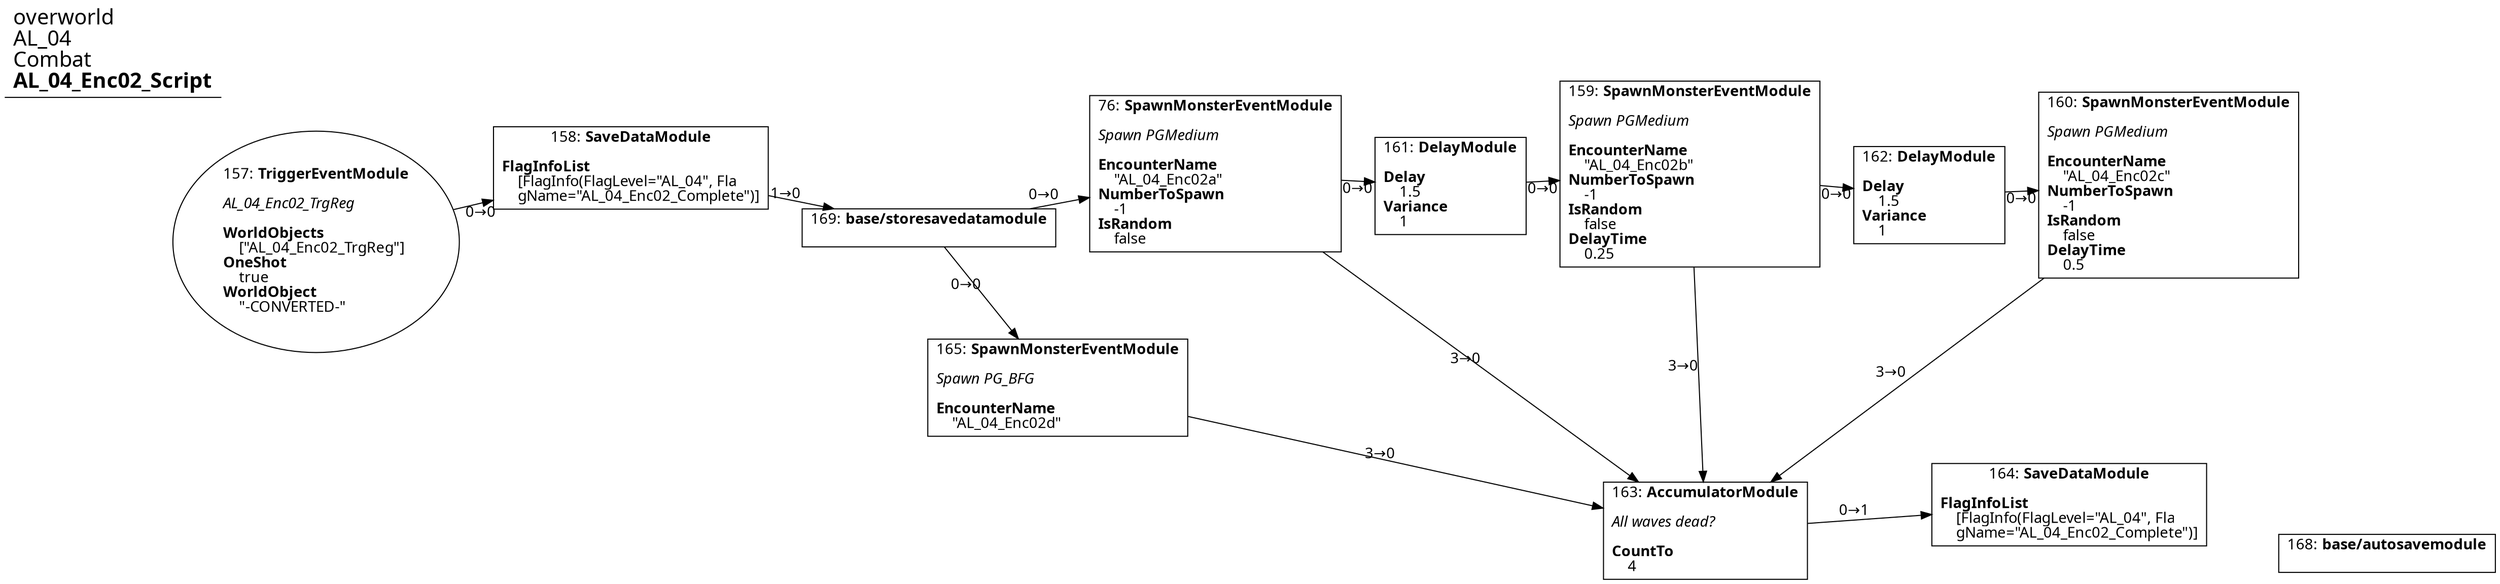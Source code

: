 digraph {
    layout = fdp;
    overlap = prism;
    sep = "+16";
    splines = spline;

    node [ shape = box ];

    graph [ fontname = "Segoe UI" ];
    node [ fontname = "Segoe UI" ];
    edge [ fontname = "Segoe UI" ];

    76 [ label = <76: <b>SpawnMonsterEventModule</b><br/><br/><i>Spawn PGMedium<br align="left"/></i><br align="left"/><b>EncounterName</b><br align="left"/>    &quot;AL_04_Enc02a&quot;<br align="left"/><b>NumberToSpawn</b><br align="left"/>    -1<br align="left"/><b>IsRandom</b><br align="left"/>    false<br align="left"/>> ];
    76 [ pos = "0.326,-0.24200001!" ];
    76 -> 161 [ label = "0→0" ];
    76 -> 163 [ label = "3→0" ];

    157 [ label = <157: <b>TriggerEventModule</b><br/><br/><i>AL_04_Enc02_TrgReg<br align="left"/></i><br align="left"/><b>WorldObjects</b><br align="left"/>    [&quot;AL_04_Enc02_TrgReg&quot;]<br align="left"/><b>OneShot</b><br align="left"/>    true<br align="left"/><b>WorldObject</b><br align="left"/>    &quot;-CONVERTED-&quot;<br align="left"/>> ];
    157 [ shape = oval ]
    157 [ pos = "-0.47800002,-0.21900001!" ];
    157 -> 158 [ label = "0→0" ];

    158 [ label = <158: <b>SaveDataModule</b><br/><br/><b>FlagInfoList</b><br align="left"/>    [FlagInfo(FlagLevel=&quot;AL_04&quot;, Fla<br align="left"/>    gName=&quot;AL_04_Enc02_Complete&quot;)]<br align="left"/>> ];
    158 [ pos = "-0.201,-0.21900001!" ];
    158 -> 169 [ label = "1→0" ];

    159 [ label = <159: <b>SpawnMonsterEventModule</b><br/><br/><i>Spawn PGMedium<br align="left"/></i><br align="left"/><b>EncounterName</b><br align="left"/>    &quot;AL_04_Enc02b&quot;<br align="left"/><b>NumberToSpawn</b><br align="left"/>    -1<br align="left"/><b>IsRandom</b><br align="left"/>    false<br align="left"/><b>DelayTime</b><br align="left"/>    0.25<br align="left"/>> ];
    159 [ pos = "0.85300004,-0.24000001!" ];
    159 -> 162 [ label = "0→0" ];
    159 -> 163 [ label = "3→0" ];

    160 [ label = <160: <b>SpawnMonsterEventModule</b><br/><br/><i>Spawn PGMedium<br align="left"/></i><br align="left"/><b>EncounterName</b><br align="left"/>    &quot;AL_04_Enc02c&quot;<br align="left"/><b>NumberToSpawn</b><br align="left"/>    -1<br align="left"/><b>IsRandom</b><br align="left"/>    false<br align="left"/><b>DelayTime</b><br align="left"/>    0.5<br align="left"/>> ];
    160 [ pos = "1.3770001,-0.24200001!" ];
    160 -> 163 [ label = "3→0" ];

    161 [ label = <161: <b>DelayModule</b><br/><br/><b>Delay</b><br align="left"/>    1.5<br align="left"/><b>Variance</b><br align="left"/>    1<br align="left"/>> ];
    161 [ pos = "0.647,-0.24200001!" ];
    161 -> 159 [ label = "0→0" ];

    162 [ label = <162: <b>DelayModule</b><br/><br/><b>Delay</b><br align="left"/>    1.5<br align="left"/><b>Variance</b><br align="left"/>    1<br align="left"/>> ];
    162 [ pos = "1.1630001,-0.24200001!" ];
    162 -> 160 [ label = "0→0" ];

    163 [ label = <163: <b>AccumulatorModule</b><br/><br/><i>All waves dead?<br align="left"/></i><br align="left"/><b>CountTo</b><br align="left"/>    4<br align="left"/>> ];
    163 [ pos = "1.6890001,-0.78800005!" ];
    163 -> 164 [ label = "0→1" ];

    164 [ label = <164: <b>SaveDataModule</b><br/><br/><b>FlagInfoList</b><br align="left"/>    [FlagInfo(FlagLevel=&quot;AL_04&quot;, Fla<br align="left"/>    gName=&quot;AL_04_Enc02_Complete&quot;)]<br align="left"/>> ];
    164 [ pos = "1.978,-0.76500005!" ];

    165 [ label = <165: <b>SpawnMonsterEventModule</b><br/><br/><i>Spawn PG_BFG<br align="left"/></i><br align="left"/><b>EncounterName</b><br align="left"/>    &quot;AL_04_Enc02d&quot;<br align="left"/>> ];
    165 [ pos = "0.32500002,-0.558!" ];
    165 -> 163 [ label = "3→0" ];

    168 [ label = <168: <b>base/autosavemodule</b><br/><br/>> ];
    168 [ pos = "2.226,-0.81100005!" ];

    169 [ label = <169: <b>base/storesavedatamodule</b><br/><br/>> ];
    169 [ pos = "0.014,-0.24200001!" ];
    169 -> 76 [ label = "0→0" ];
    169 -> 165 [ label = "0→0" ];

    title [ pos = "-0.47900003,-0.21800001!" ];
    title [ shape = underline ];
    title [ label = <<font point-size="20">overworld<br align="left"/>AL_04<br align="left"/>Combat<br align="left"/><b>AL_04_Enc02_Script</b><br align="left"/></font>> ];
}
